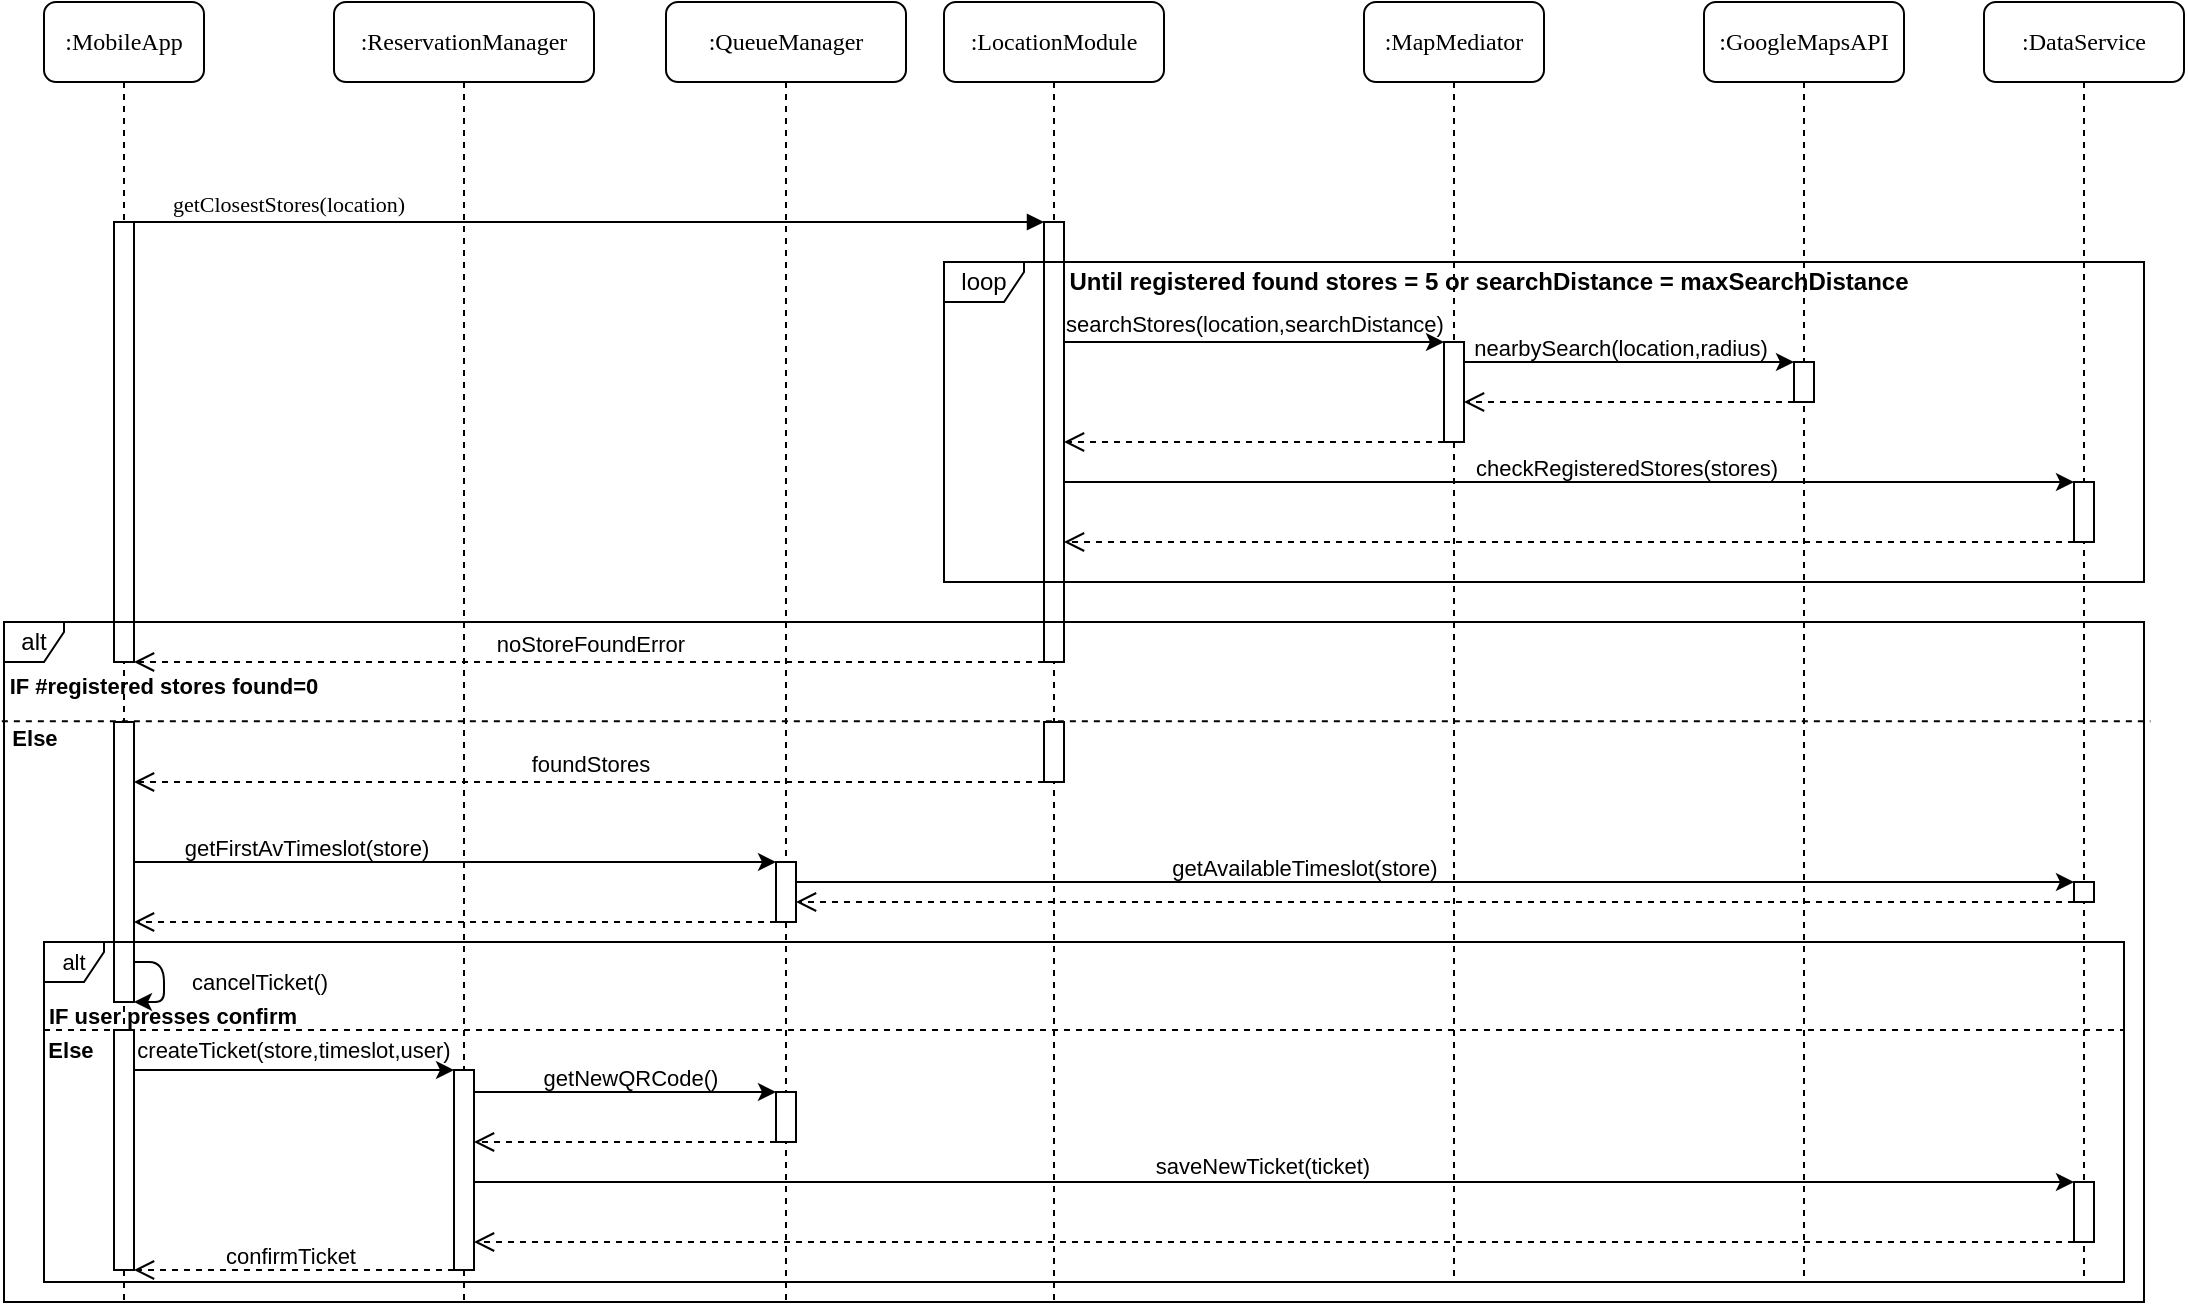<mxfile version="13.9.9" type="device"><diagram name="Page-1" id="13e1069c-82ec-6db2-03f1-153e76fe0fe0"><mxGraphModel dx="1038" dy="607" grid="1" gridSize="10" guides="1" tooltips="1" connect="1" arrows="1" fold="1" page="1" pageScale="1" pageWidth="1100" pageHeight="850" background="#ffffff" math="0" shadow="0"><root><mxCell id="0"/><mxCell id="1" parent="0"/><mxCell id="7baba1c4bc27f4b0-2" value=":ReservationManager" style="shape=umlLifeline;perimeter=lifelinePerimeter;whiteSpace=wrap;html=1;container=1;collapsible=0;recursiveResize=0;outlineConnect=0;rounded=1;shadow=0;comic=0;labelBackgroundColor=none;strokeWidth=1;fontFamily=Verdana;fontSize=12;align=center;" parent="1" vertex="1"><mxGeometry x="175" y="80" width="130" height="650" as="geometry"/></mxCell><mxCell id="Kjj-f9gz36GSLxjsLu7W-51" value="" style="html=1;points=[];perimeter=orthogonalPerimeter;rounded=0;shadow=0;comic=0;labelBackgroundColor=none;strokeWidth=1;fontFamily=Verdana;fontSize=12;align=center;" parent="7baba1c4bc27f4b0-2" vertex="1"><mxGeometry x="60" y="534" width="10" height="100" as="geometry"/></mxCell><mxCell id="7baba1c4bc27f4b0-3" value=":QueueManager" style="shape=umlLifeline;perimeter=lifelinePerimeter;whiteSpace=wrap;html=1;container=1;collapsible=0;recursiveResize=0;outlineConnect=0;rounded=1;shadow=0;comic=0;labelBackgroundColor=none;strokeWidth=1;fontFamily=Verdana;fontSize=12;align=center;" parent="1" vertex="1"><mxGeometry x="341" y="80" width="120" height="650" as="geometry"/></mxCell><mxCell id="Kjj-f9gz36GSLxjsLu7W-35" value="" style="html=1;points=[];perimeter=orthogonalPerimeter;rounded=0;shadow=0;comic=0;labelBackgroundColor=none;strokeWidth=1;fontFamily=Verdana;fontSize=12;align=center;" parent="7baba1c4bc27f4b0-3" vertex="1"><mxGeometry x="55" y="430" width="10" height="30" as="geometry"/></mxCell><mxCell id="Kjj-f9gz36GSLxjsLu7W-53" value="" style="html=1;points=[];perimeter=orthogonalPerimeter;rounded=0;shadow=0;comic=0;labelBackgroundColor=none;strokeWidth=1;fontFamily=Verdana;fontSize=12;align=center;" parent="7baba1c4bc27f4b0-3" vertex="1"><mxGeometry x="55" y="545" width="10" height="25" as="geometry"/></mxCell><mxCell id="7baba1c4bc27f4b0-4" value=":LocationModule" style="shape=umlLifeline;perimeter=lifelinePerimeter;whiteSpace=wrap;html=1;container=1;collapsible=0;recursiveResize=0;outlineConnect=0;rounded=1;shadow=0;comic=0;labelBackgroundColor=none;strokeWidth=1;fontFamily=Verdana;fontSize=12;align=center;" parent="1" vertex="1"><mxGeometry x="480" y="80" width="110" height="650" as="geometry"/></mxCell><mxCell id="Kjj-f9gz36GSLxjsLu7W-1" value="" style="html=1;points=[];perimeter=orthogonalPerimeter;rounded=0;shadow=0;comic=0;labelBackgroundColor=none;strokeWidth=1;fontFamily=Verdana;fontSize=12;align=center;" parent="7baba1c4bc27f4b0-4" vertex="1"><mxGeometry x="50" y="110" width="10" height="220" as="geometry"/></mxCell><mxCell id="7j1PJ6Efpl6VkVRw9Cbf-1" value="" style="html=1;points=[];perimeter=orthogonalPerimeter;rounded=0;shadow=0;comic=0;labelBackgroundColor=none;strokeWidth=1;fontFamily=Verdana;fontSize=12;align=center;" vertex="1" parent="7baba1c4bc27f4b0-4"><mxGeometry x="50" y="360" width="10" height="30" as="geometry"/></mxCell><mxCell id="7baba1c4bc27f4b0-5" value=":MapMediator" style="shape=umlLifeline;perimeter=lifelinePerimeter;whiteSpace=wrap;html=1;container=1;collapsible=0;recursiveResize=0;outlineConnect=0;rounded=1;shadow=0;comic=0;labelBackgroundColor=none;strokeWidth=1;fontFamily=Verdana;fontSize=12;align=center;" parent="1" vertex="1"><mxGeometry x="690" y="80" width="90" height="640" as="geometry"/></mxCell><mxCell id="Kjj-f9gz36GSLxjsLu7W-6" value="" style="html=1;points=[];perimeter=orthogonalPerimeter;rounded=0;shadow=0;comic=0;labelBackgroundColor=none;strokeWidth=1;fontFamily=Verdana;fontSize=12;align=center;" parent="7baba1c4bc27f4b0-5" vertex="1"><mxGeometry x="40" y="170" width="10" height="50" as="geometry"/></mxCell><mxCell id="7baba1c4bc27f4b0-6" value=":GoogleMapsAPI" style="shape=umlLifeline;perimeter=lifelinePerimeter;whiteSpace=wrap;html=1;container=1;collapsible=0;recursiveResize=0;outlineConnect=0;rounded=1;shadow=0;comic=0;labelBackgroundColor=none;strokeWidth=1;fontFamily=Verdana;fontSize=12;align=center;" parent="1" vertex="1"><mxGeometry x="860" y="80" width="100" height="640" as="geometry"/></mxCell><mxCell id="Kjj-f9gz36GSLxjsLu7W-9" value="" style="html=1;points=[];perimeter=orthogonalPerimeter;rounded=0;shadow=0;comic=0;labelBackgroundColor=none;strokeWidth=1;fontFamily=Verdana;fontSize=12;align=center;" parent="7baba1c4bc27f4b0-6" vertex="1"><mxGeometry x="45" y="180" width="10" height="20" as="geometry"/></mxCell><mxCell id="7baba1c4bc27f4b0-7" value=":DataService" style="shape=umlLifeline;perimeter=lifelinePerimeter;whiteSpace=wrap;html=1;container=1;collapsible=0;recursiveResize=0;outlineConnect=0;rounded=1;shadow=0;comic=0;labelBackgroundColor=none;strokeWidth=1;fontFamily=Verdana;fontSize=12;align=center;" parent="1" vertex="1"><mxGeometry x="1000" y="80" width="100" height="640" as="geometry"/></mxCell><mxCell id="Kjj-f9gz36GSLxjsLu7W-15" value="" style="html=1;points=[];perimeter=orthogonalPerimeter;rounded=0;shadow=0;comic=0;labelBackgroundColor=none;strokeWidth=1;fontFamily=Verdana;fontSize=12;align=center;" parent="7baba1c4bc27f4b0-7" vertex="1"><mxGeometry x="45" y="240" width="10" height="30" as="geometry"/></mxCell><mxCell id="Kjj-f9gz36GSLxjsLu7W-75" value="" style="html=1;points=[];perimeter=orthogonalPerimeter;rounded=0;shadow=0;comic=0;labelBackgroundColor=none;strokeWidth=1;fontFamily=Verdana;fontSize=12;align=center;" parent="7baba1c4bc27f4b0-7" vertex="1"><mxGeometry x="45" y="440" width="10" height="10" as="geometry"/></mxCell><mxCell id="7baba1c4bc27f4b0-8" value=":MobileApp" style="shape=umlLifeline;perimeter=lifelinePerimeter;whiteSpace=wrap;html=1;container=1;collapsible=0;recursiveResize=0;outlineConnect=0;rounded=1;shadow=0;comic=0;labelBackgroundColor=none;strokeWidth=1;fontFamily=Verdana;fontSize=12;align=center;" parent="1" vertex="1"><mxGeometry x="30" y="80" width="80" height="650" as="geometry"/></mxCell><mxCell id="7baba1c4bc27f4b0-9" value="" style="html=1;points=[];perimeter=orthogonalPerimeter;rounded=0;shadow=0;comic=0;labelBackgroundColor=none;strokeWidth=1;fontFamily=Verdana;fontSize=12;align=center;" parent="7baba1c4bc27f4b0-8" vertex="1"><mxGeometry x="35" y="110" width="10" height="220" as="geometry"/></mxCell><mxCell id="Kjj-f9gz36GSLxjsLu7W-30" value="" style="html=1;points=[];perimeter=orthogonalPerimeter;rounded=0;shadow=0;comic=0;labelBackgroundColor=none;strokeWidth=1;fontFamily=Verdana;fontSize=12;align=center;" parent="7baba1c4bc27f4b0-8" vertex="1"><mxGeometry x="35" y="360" width="10" height="140" as="geometry"/></mxCell><mxCell id="Kjj-f9gz36GSLxjsLu7W-52" value="" style="html=1;points=[];perimeter=orthogonalPerimeter;rounded=0;shadow=0;comic=0;labelBackgroundColor=none;strokeWidth=1;fontFamily=Verdana;fontSize=12;align=center;" parent="7baba1c4bc27f4b0-8" vertex="1"><mxGeometry x="35" y="514" width="10" height="120" as="geometry"/></mxCell><mxCell id="7j1PJ6Efpl6VkVRw9Cbf-2" value="" style="endArrow=classic;html=1;" edge="1" parent="7baba1c4bc27f4b0-8"><mxGeometry width="50" height="50" relative="1" as="geometry"><mxPoint x="45" y="480" as="sourcePoint"/><mxPoint x="45" y="500" as="targetPoint"/><Array as="points"><mxPoint x="60" y="480"/><mxPoint x="60" y="500"/></Array></mxGeometry></mxCell><mxCell id="7baba1c4bc27f4b0-14" value="getClosestStores(location)" style="html=1;verticalAlign=bottom;endArrow=block;labelBackgroundColor=none;fontFamily=Verdana;fontSize=11;edgeStyle=elbowEdgeStyle;elbow=vertical;" parent="1" source="7baba1c4bc27f4b0-9" target="Kjj-f9gz36GSLxjsLu7W-1" edge="1"><mxGeometry x="-0.663" relative="1" as="geometry"><mxPoint x="230" y="190" as="sourcePoint"/><mxPoint x="530" y="190" as="targetPoint"/><Array as="points"><mxPoint x="503" y="190"/><mxPoint x="653" y="200"/></Array><mxPoint as="offset"/></mxGeometry></mxCell><mxCell id="Kjj-f9gz36GSLxjsLu7W-4" value="Until registered found stores = 5 or searchDistance = maxSearchDistance" style="text;html=1;strokeColor=none;fillColor=none;align=center;verticalAlign=middle;whiteSpace=wrap;rounded=0;fontStyle=1" parent="1" vertex="1"><mxGeometry x="530" y="210" width="445" height="20" as="geometry"/></mxCell><mxCell id="Kjj-f9gz36GSLxjsLu7W-7" style="edgeStyle=orthogonalEdgeStyle;rounded=0;orthogonalLoop=1;jettySize=auto;html=1;" parent="1" source="Kjj-f9gz36GSLxjsLu7W-1" target="Kjj-f9gz36GSLxjsLu7W-6" edge="1"><mxGeometry relative="1" as="geometry"><Array as="points"><mxPoint x="600" y="250"/><mxPoint x="600" y="250"/></Array></mxGeometry></mxCell><mxCell id="Kjj-f9gz36GSLxjsLu7W-8" value="searchStores(location,searchDistance)" style="edgeLabel;html=1;align=center;verticalAlign=middle;resizable=0;points=[];labelBackgroundColor=none;fontSize=11;" parent="Kjj-f9gz36GSLxjsLu7W-7" vertex="1" connectable="0"><mxGeometry x="0.333" y="-1" relative="1" as="geometry"><mxPoint x="-31.33" y="-10" as="offset"/></mxGeometry></mxCell><mxCell id="Kjj-f9gz36GSLxjsLu7W-10" style="edgeStyle=orthogonalEdgeStyle;rounded=0;orthogonalLoop=1;jettySize=auto;html=1;" parent="1" source="Kjj-f9gz36GSLxjsLu7W-6" target="Kjj-f9gz36GSLxjsLu7W-9" edge="1"><mxGeometry relative="1" as="geometry"><Array as="points"><mxPoint x="840" y="260"/><mxPoint x="840" y="260"/></Array></mxGeometry></mxCell><mxCell id="Kjj-f9gz36GSLxjsLu7W-11" value="nearbySearch(location,radius)" style="edgeLabel;html=1;align=center;verticalAlign=middle;resizable=0;points=[];labelBackgroundColor=none;fontSize=11;" parent="Kjj-f9gz36GSLxjsLu7W-10" vertex="1" connectable="0"><mxGeometry x="-0.22" y="-1" relative="1" as="geometry"><mxPoint x="13.17" y="-8" as="offset"/></mxGeometry></mxCell><mxCell id="Kjj-f9gz36GSLxjsLu7W-12" value="" style="html=1;verticalAlign=bottom;endArrow=open;dashed=1;endSize=8;" parent="1" source="Kjj-f9gz36GSLxjsLu7W-9" target="Kjj-f9gz36GSLxjsLu7W-6" edge="1"><mxGeometry relative="1" as="geometry"><mxPoint x="850" y="280" as="sourcePoint"/><mxPoint x="770" y="280" as="targetPoint"/><Array as="points"><mxPoint x="840" y="280"/></Array></mxGeometry></mxCell><mxCell id="Kjj-f9gz36GSLxjsLu7W-13" value="" style="html=1;verticalAlign=bottom;endArrow=open;dashed=1;endSize=8;" parent="1" source="Kjj-f9gz36GSLxjsLu7W-6" target="Kjj-f9gz36GSLxjsLu7W-1" edge="1"><mxGeometry relative="1" as="geometry"><mxPoint x="710" y="300" as="sourcePoint"/><mxPoint x="630" y="300" as="targetPoint"/><Array as="points"><mxPoint x="640" y="300"/></Array></mxGeometry></mxCell><mxCell id="Kjj-f9gz36GSLxjsLu7W-16" style="edgeStyle=orthogonalEdgeStyle;rounded=0;orthogonalLoop=1;jettySize=auto;html=1;" parent="1" source="Kjj-f9gz36GSLxjsLu7W-1" target="Kjj-f9gz36GSLxjsLu7W-15" edge="1"><mxGeometry relative="1" as="geometry"><Array as="points"><mxPoint x="790" y="320"/><mxPoint x="790" y="320"/></Array></mxGeometry></mxCell><mxCell id="Kjj-f9gz36GSLxjsLu7W-17" value="checkRegisteredStores(stores)" style="edgeLabel;html=1;align=center;verticalAlign=middle;resizable=0;points=[];labelBackgroundColor=none;fontSize=11;" parent="Kjj-f9gz36GSLxjsLu7W-16" vertex="1" connectable="0"><mxGeometry x="0.025" relative="1" as="geometry"><mxPoint x="21.38" y="-7" as="offset"/></mxGeometry></mxCell><mxCell id="Kjj-f9gz36GSLxjsLu7W-18" value="" style="html=1;verticalAlign=bottom;endArrow=open;dashed=1;endSize=8;" parent="1" edge="1"><mxGeometry relative="1" as="geometry"><mxPoint x="1045" y="350" as="sourcePoint"/><mxPoint x="540" y="350" as="targetPoint"/><Array as="points"><mxPoint x="880" y="350"/><mxPoint x="820" y="350"/><mxPoint x="700" y="350"/></Array></mxGeometry></mxCell><mxCell id="Kjj-f9gz36GSLxjsLu7W-20" value="IF #registered stores found=0" style="text;html=1;strokeColor=none;fillColor=none;align=center;verticalAlign=middle;whiteSpace=wrap;rounded=0;labelBackgroundColor=none;fontStyle=1;fontSize=11;" parent="1" vertex="1"><mxGeometry x="11" y="410" width="158" height="23" as="geometry"/></mxCell><mxCell id="Kjj-f9gz36GSLxjsLu7W-23" value="noStoreFoundError" style="html=1;verticalAlign=bottom;endArrow=open;dashed=1;endSize=8;fontSize=11;labelBackgroundColor=none;" parent="1" source="Kjj-f9gz36GSLxjsLu7W-1" target="7baba1c4bc27f4b0-9" edge="1"><mxGeometry relative="1" as="geometry"><mxPoint x="220" y="410" as="sourcePoint"/><mxPoint x="100" y="446.58" as="targetPoint"/><Array as="points"><mxPoint x="160" y="410"/></Array></mxGeometry></mxCell><mxCell id="Kjj-f9gz36GSLxjsLu7W-24" value="" style="endArrow=none;dashed=1;html=1;fontSize=11;exitX=-0.001;exitY=0.146;exitDx=0;exitDy=0;exitPerimeter=0;entryX=1.003;entryY=0.146;entryDx=0;entryDy=0;entryPerimeter=0;" parent="1" source="Kjj-f9gz36GSLxjsLu7W-19" target="Kjj-f9gz36GSLxjsLu7W-19" edge="1"><mxGeometry width="50" height="50" relative="1" as="geometry"><mxPoint x="410" y="520" as="sourcePoint"/><mxPoint x="460" y="470" as="targetPoint"/></mxGeometry></mxCell><mxCell id="Kjj-f9gz36GSLxjsLu7W-25" value="Else" style="text;html=1;strokeColor=none;fillColor=none;align=center;verticalAlign=middle;whiteSpace=wrap;rounded=0;labelBackgroundColor=none;fontStyle=1;fontSize=11;" parent="1" vertex="1"><mxGeometry x="11" y="441" width="29" height="13" as="geometry"/></mxCell><mxCell id="Kjj-f9gz36GSLxjsLu7W-28" value="foundStores" style="html=1;verticalAlign=bottom;endArrow=open;dashed=1;endSize=8;fontSize=11;labelBackgroundColor=none;" parent="1" source="7j1PJ6Efpl6VkVRw9Cbf-1" target="Kjj-f9gz36GSLxjsLu7W-30" edge="1"><mxGeometry relative="1" as="geometry"><mxPoint x="220" y="480" as="sourcePoint"/><mxPoint x="170" y="480" as="targetPoint"/><Array as="points"><mxPoint x="340" y="470"/><mxPoint x="160" y="470"/></Array></mxGeometry></mxCell><mxCell id="Kjj-f9gz36GSLxjsLu7W-36" style="edgeStyle=orthogonalEdgeStyle;rounded=0;orthogonalLoop=1;jettySize=auto;html=1;fontSize=11;" parent="1" target="Kjj-f9gz36GSLxjsLu7W-35" edge="1" source="Kjj-f9gz36GSLxjsLu7W-30"><mxGeometry relative="1" as="geometry"><mxPoint x="230" y="510" as="sourcePoint"/><Array as="points"><mxPoint x="320" y="510"/><mxPoint x="320" y="510"/></Array></mxGeometry></mxCell><mxCell id="Kjj-f9gz36GSLxjsLu7W-37" value="getFirstAvTimeslot(store)" style="edgeLabel;html=1;align=center;verticalAlign=middle;resizable=0;points=[];fontSize=11;labelBackgroundColor=none;" parent="Kjj-f9gz36GSLxjsLu7W-36" vertex="1" connectable="0"><mxGeometry x="0.132" y="-1" relative="1" as="geometry"><mxPoint x="-95.83" y="-8" as="offset"/></mxGeometry></mxCell><mxCell id="Kjj-f9gz36GSLxjsLu7W-38" value="" style="html=1;verticalAlign=bottom;endArrow=open;dashed=1;endSize=8;fontSize=11;" parent="1" source="Kjj-f9gz36GSLxjsLu7W-35" target="Kjj-f9gz36GSLxjsLu7W-30" edge="1"><mxGeometry relative="1" as="geometry"><mxPoint x="395.0" y="530" as="sourcePoint"/><mxPoint x="230" y="540" as="targetPoint"/><Array as="points"><mxPoint x="325" y="540"/></Array></mxGeometry></mxCell><mxCell id="Kjj-f9gz36GSLxjsLu7W-41" value="IF user presses confirm" style="text;html=1;strokeColor=none;fillColor=none;align=center;verticalAlign=middle;whiteSpace=wrap;rounded=0;labelBackgroundColor=none;fontStyle=1;fontSize=11;" parent="1" vertex="1"><mxGeometry x="29" y="580" width="131" height="13" as="geometry"/></mxCell><mxCell id="Kjj-f9gz36GSLxjsLu7W-49" value="" style="endArrow=none;dashed=1;html=1;fontSize=11;exitX=0;exitY=0;exitDx=0;exitDy=0;" parent="1" edge="1"><mxGeometry width="50" height="50" relative="1" as="geometry"><mxPoint x="30" y="594" as="sourcePoint"/><mxPoint x="1070" y="594" as="targetPoint"/></mxGeometry></mxCell><mxCell id="Kjj-f9gz36GSLxjsLu7W-50" value="Else" style="text;html=1;strokeColor=none;fillColor=none;align=center;verticalAlign=middle;whiteSpace=wrap;rounded=0;labelBackgroundColor=none;fontStyle=1;fontSize=11;" parent="1" vertex="1"><mxGeometry x="30" y="597" width="27" height="13" as="geometry"/></mxCell><mxCell id="Kjj-f9gz36GSLxjsLu7W-54" style="edgeStyle=orthogonalEdgeStyle;rounded=0;orthogonalLoop=1;jettySize=auto;html=1;fontSize=11;" parent="1" source="Kjj-f9gz36GSLxjsLu7W-51" target="Kjj-f9gz36GSLxjsLu7W-53" edge="1"><mxGeometry relative="1" as="geometry"><Array as="points"><mxPoint x="310" y="625"/><mxPoint x="310" y="625"/></Array></mxGeometry></mxCell><mxCell id="Kjj-f9gz36GSLxjsLu7W-58" value="getNewQRCode()" style="edgeLabel;html=1;align=center;verticalAlign=middle;resizable=0;points=[];fontSize=11;labelBackgroundColor=none;" parent="Kjj-f9gz36GSLxjsLu7W-54" vertex="1" connectable="0"><mxGeometry x="0.131" y="-1" relative="1" as="geometry"><mxPoint x="-8.14" y="-8.53" as="offset"/></mxGeometry></mxCell><mxCell id="Kjj-f9gz36GSLxjsLu7W-59" value="" style="html=1;verticalAlign=bottom;endArrow=open;dashed=1;endSize=8;fontSize=11;" parent="1" source="Kjj-f9gz36GSLxjsLu7W-53" target="Kjj-f9gz36GSLxjsLu7W-51" edge="1"><mxGeometry relative="1" as="geometry"><mxPoint x="385" y="640" as="sourcePoint"/><mxPoint x="250" y="640" as="targetPoint"/><Array as="points"><mxPoint x="350" y="650"/></Array></mxGeometry></mxCell><mxCell id="Kjj-f9gz36GSLxjsLu7W-68" value="" style="html=1;points=[];perimeter=orthogonalPerimeter;rounded=0;shadow=0;comic=0;labelBackgroundColor=none;strokeWidth=1;fontFamily=Verdana;fontSize=12;align=center;" parent="1" vertex="1"><mxGeometry x="1045" y="670" width="10" height="30" as="geometry"/></mxCell><mxCell id="Kjj-f9gz36GSLxjsLu7W-69" style="edgeStyle=orthogonalEdgeStyle;rounded=0;orthogonalLoop=1;jettySize=auto;html=1;fontSize=10;" parent="1" source="Kjj-f9gz36GSLxjsLu7W-51" target="Kjj-f9gz36GSLxjsLu7W-68" edge="1"><mxGeometry relative="1" as="geometry"><Array as="points"><mxPoint x="650" y="670"/><mxPoint x="650" y="670"/></Array></mxGeometry></mxCell><mxCell id="Kjj-f9gz36GSLxjsLu7W-73" value="saveNewTicket(ticket)" style="edgeLabel;html=1;align=center;verticalAlign=middle;resizable=0;points=[];fontSize=11;labelBackgroundColor=none;" parent="Kjj-f9gz36GSLxjsLu7W-69" vertex="1" connectable="0"><mxGeometry x="-0.118" y="-3" relative="1" as="geometry"><mxPoint x="41" y="-11" as="offset"/></mxGeometry></mxCell><mxCell id="Kjj-f9gz36GSLxjsLu7W-70" value="" style="html=1;verticalAlign=bottom;endArrow=open;dashed=1;endSize=8;fontSize=11;" parent="1" source="Kjj-f9gz36GSLxjsLu7W-68" target="Kjj-f9gz36GSLxjsLu7W-51" edge="1"><mxGeometry relative="1" as="geometry"><mxPoint x="445" y="700" as="sourcePoint"/><mxPoint x="310" y="700" as="targetPoint"/><Array as="points"><mxPoint x="410" y="700"/></Array></mxGeometry></mxCell><mxCell id="Kjj-f9gz36GSLxjsLu7W-71" value="" style="html=1;verticalAlign=bottom;endArrow=open;dashed=1;endSize=8;fontSize=11;" parent="1" source="Kjj-f9gz36GSLxjsLu7W-51" target="Kjj-f9gz36GSLxjsLu7W-52" edge="1"><mxGeometry relative="1" as="geometry"><mxPoint x="220.0" y="714" as="sourcePoint"/><mxPoint x="85" y="714" as="targetPoint"/><Array as="points"><mxPoint x="190" y="714"/></Array></mxGeometry></mxCell><mxCell id="Kjj-f9gz36GSLxjsLu7W-72" value="confirmTicket" style="edgeLabel;html=1;align=center;verticalAlign=middle;resizable=0;points=[];fontSize=11;labelBackgroundColor=none;" parent="Kjj-f9gz36GSLxjsLu7W-71" vertex="1" connectable="0"><mxGeometry x="0.076" y="2" relative="1" as="geometry"><mxPoint x="4" y="-9" as="offset"/></mxGeometry></mxCell><mxCell id="Kjj-f9gz36GSLxjsLu7W-76" style="edgeStyle=orthogonalEdgeStyle;rounded=0;orthogonalLoop=1;jettySize=auto;html=1;fontSize=10;" parent="1" source="Kjj-f9gz36GSLxjsLu7W-35" target="Kjj-f9gz36GSLxjsLu7W-75" edge="1"><mxGeometry relative="1" as="geometry"><Array as="points"><mxPoint x="730" y="520"/><mxPoint x="730" y="520"/></Array></mxGeometry></mxCell><mxCell id="Kjj-f9gz36GSLxjsLu7W-77" value="getAvailableTimeslot(store)" style="edgeLabel;html=1;align=center;verticalAlign=middle;resizable=0;points=[];fontSize=11;labelBackgroundColor=none;" parent="Kjj-f9gz36GSLxjsLu7W-76" vertex="1" connectable="0"><mxGeometry x="-0.144" y="3" relative="1" as="geometry"><mxPoint x="-20" y="-4" as="offset"/></mxGeometry></mxCell><mxCell id="Kjj-f9gz36GSLxjsLu7W-78" value="" style="html=1;verticalAlign=bottom;endArrow=open;dashed=1;endSize=8;" parent="1" source="Kjj-f9gz36GSLxjsLu7W-75" target="Kjj-f9gz36GSLxjsLu7W-35" edge="1"><mxGeometry relative="1" as="geometry"><mxPoint x="1015" y="540" as="sourcePoint"/><mxPoint x="510" y="540" as="targetPoint"/><Array as="points"><mxPoint x="670" y="530"/></Array></mxGeometry></mxCell><mxCell id="7j1PJ6Efpl6VkVRw9Cbf-5" value="&lt;font style=&quot;font-size: 11px&quot;&gt;cancelTicket()&lt;/font&gt;" style="text;html=1;strokeColor=none;fillColor=none;align=center;verticalAlign=middle;whiteSpace=wrap;rounded=0;" vertex="1" parent="1"><mxGeometry x="103" y="560" width="70" height="20" as="geometry"/></mxCell><mxCell id="7j1PJ6Efpl6VkVRw9Cbf-7" value="" style="endArrow=classic;html=1;" edge="1" parent="1" source="Kjj-f9gz36GSLxjsLu7W-52" target="Kjj-f9gz36GSLxjsLu7W-51"><mxGeometry width="50" height="50" relative="1" as="geometry"><mxPoint x="280" y="660" as="sourcePoint"/><mxPoint x="330" y="610" as="targetPoint"/><Array as="points"><mxPoint x="150" y="614"/></Array></mxGeometry></mxCell><mxCell id="7j1PJ6Efpl6VkVRw9Cbf-8" value="&lt;font style=&quot;font-size: 11px&quot;&gt;createTicket(store,timeslot,user)&lt;/font&gt;" style="text;html=1;strokeColor=none;fillColor=none;align=center;verticalAlign=middle;whiteSpace=wrap;rounded=0;" vertex="1" parent="1"><mxGeometry x="85" y="600" width="140" height="7" as="geometry"/></mxCell><mxCell id="Kjj-f9gz36GSLxjsLu7W-40" value="alt" style="shape=umlFrame;whiteSpace=wrap;html=1;labelBackgroundColor=none;fontSize=11;width=30;height=20;" parent="1" vertex="1"><mxGeometry x="30" y="550" width="1040" height="170" as="geometry"/></mxCell><mxCell id="Kjj-f9gz36GSLxjsLu7W-19" value="alt" style="shape=umlFrame;whiteSpace=wrap;html=1;labelBackgroundColor=none;width=30;height=20;" parent="1" vertex="1"><mxGeometry x="10" y="390" width="1070" height="340" as="geometry"/></mxCell><mxCell id="Kjj-f9gz36GSLxjsLu7W-3" value="loop" style="shape=umlFrame;whiteSpace=wrap;html=1;fontSize=12;width=40;height=20;" parent="1" vertex="1"><mxGeometry x="480" y="210" width="600" height="160" as="geometry"/></mxCell></root></mxGraphModel></diagram></mxfile>